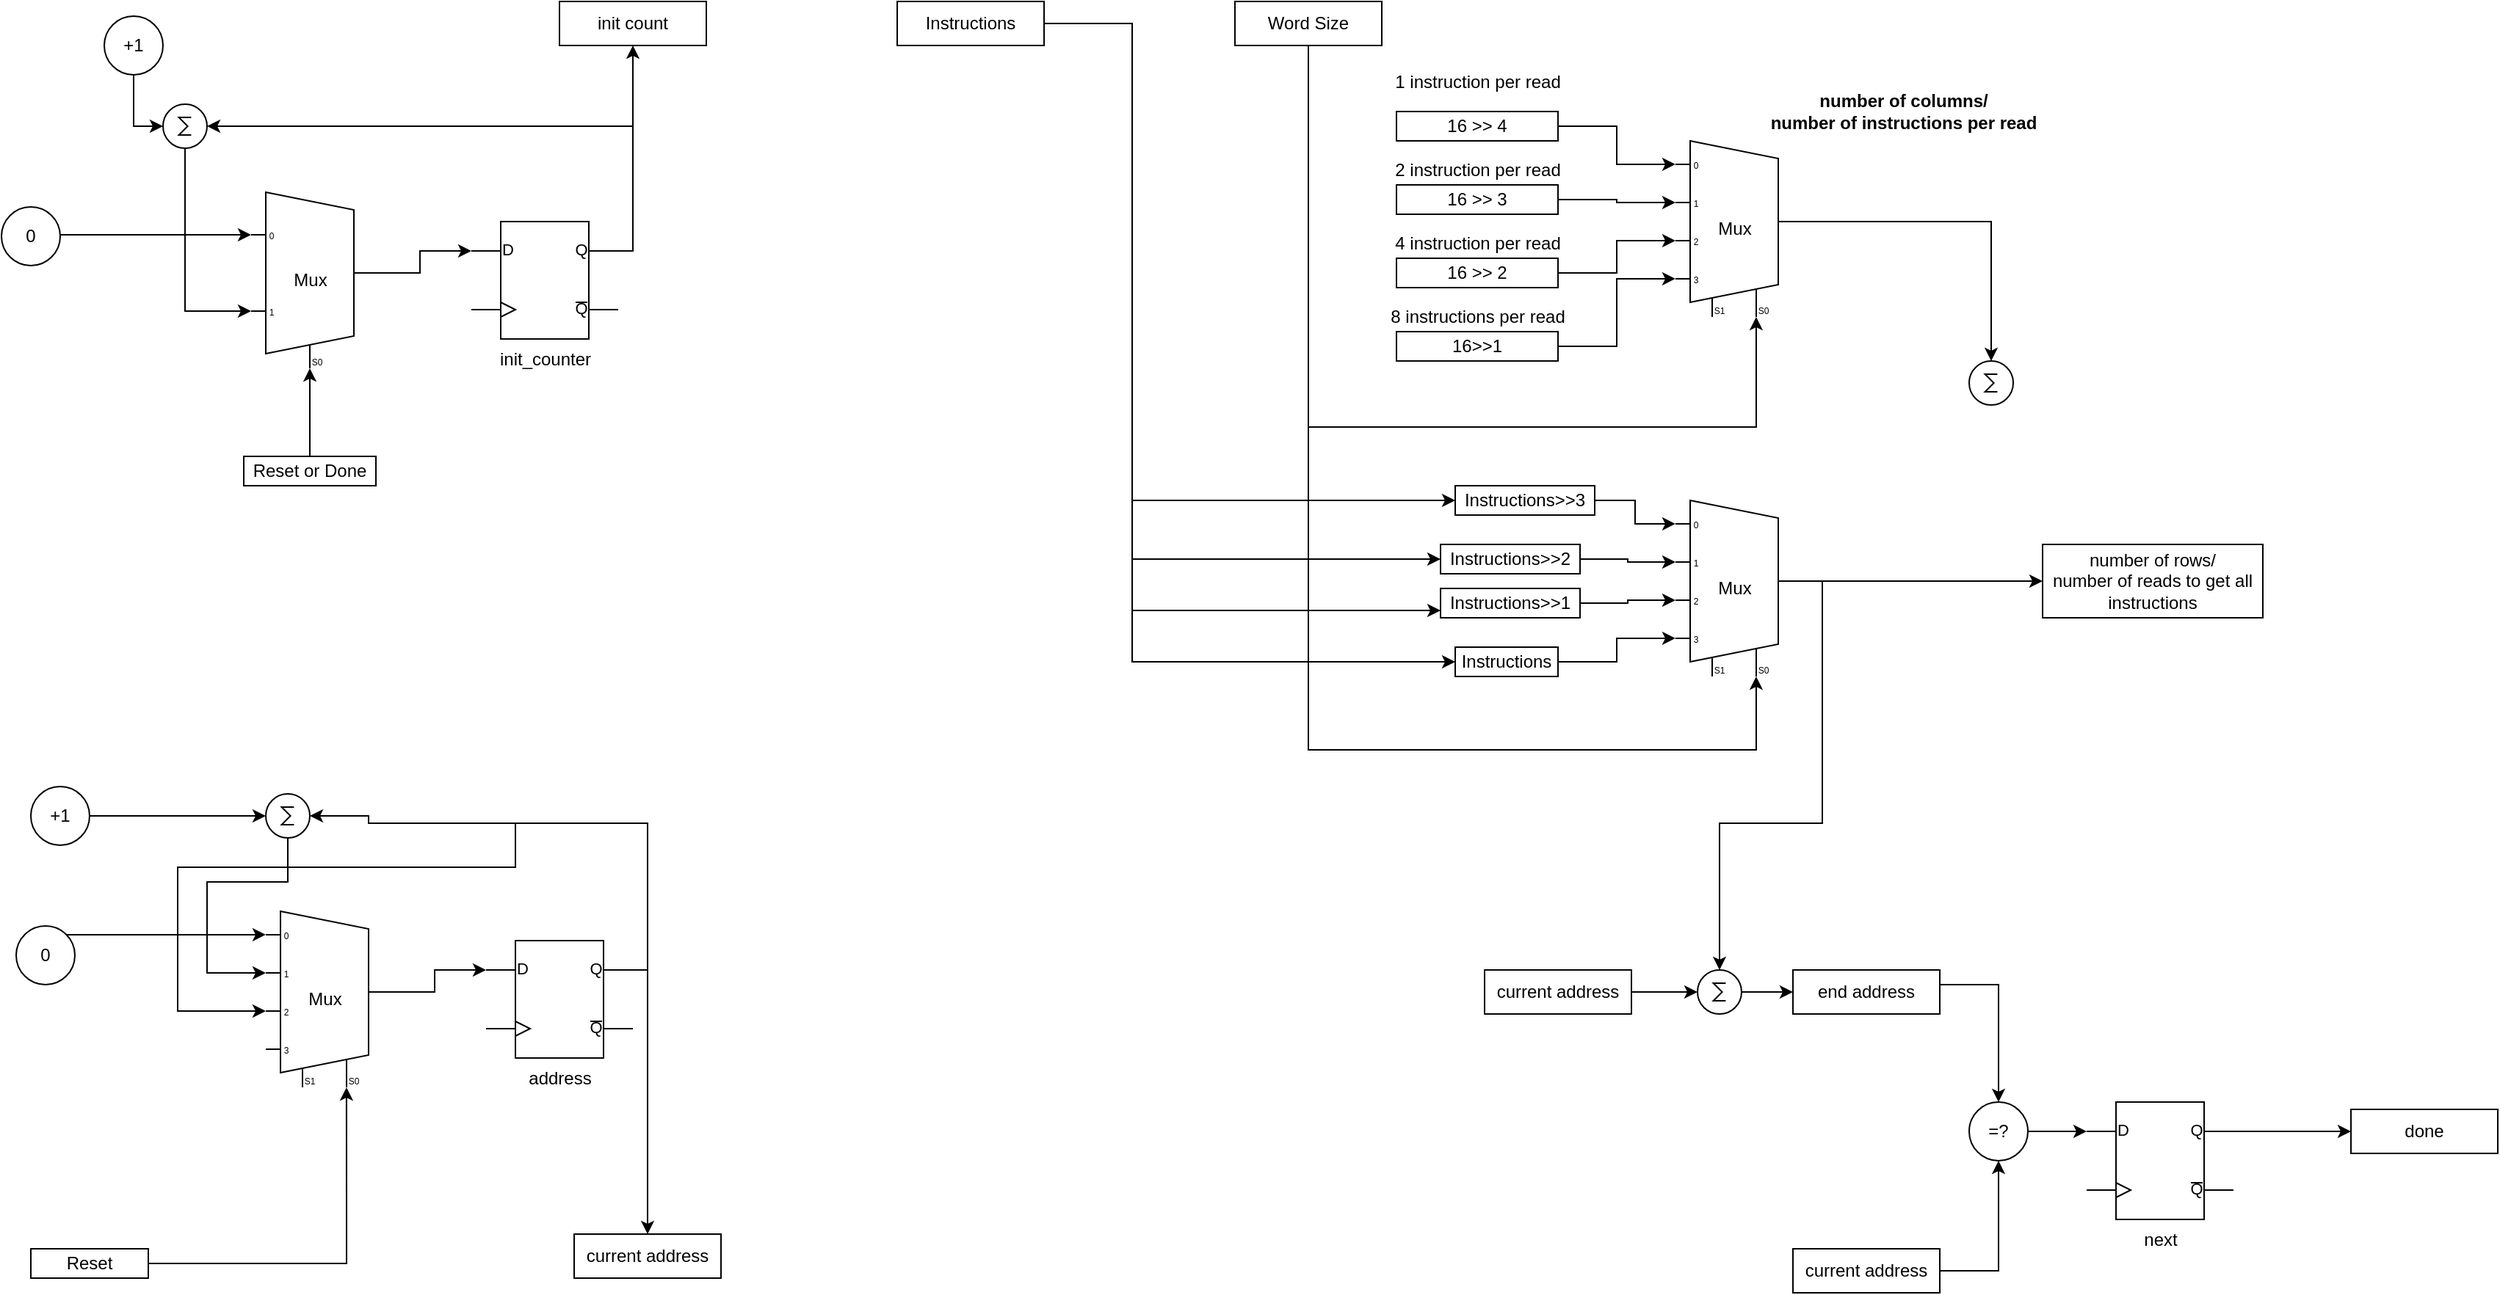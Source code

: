 <mxfile version="12.5.3" type="device" pages="3"><diagram id="D6HIlHNSrrEOVOzgXzv7" name="control-1"><mxGraphModel dx="1813" dy="1482" grid="1" gridSize="10" guides="1" tooltips="1" connect="1" arrows="1" fold="1" page="1" pageScale="1" pageWidth="850" pageHeight="1100" math="0" shadow="0"><root><mxCell id="0"/><mxCell id="1" parent="0"/><mxCell id="mchuTwOT3pg77yo1nJs2-4" style="edgeStyle=orthogonalEdgeStyle;rounded=0;orthogonalLoop=1;jettySize=auto;html=1;exitX=1;exitY=0.25;exitDx=0;exitDy=0;exitPerimeter=0;entryX=1;entryY=0.5;entryDx=0;entryDy=0;entryPerimeter=0;" parent="1" source="mchuTwOT3pg77yo1nJs2-1" target="mchuTwOT3pg77yo1nJs2-3" edge="1"><mxGeometry relative="1" as="geometry"><Array as="points"><mxPoint x="520" y="200"/><mxPoint x="520" y="115"/></Array></mxGeometry></mxCell><mxCell id="mchuTwOT3pg77yo1nJs2-1" value="init_counter" style="verticalLabelPosition=bottom;shadow=0;dashed=0;align=center;html=1;verticalAlign=top;shape=mxgraph.electrical.logic_gates.d_type_flip-flop;" parent="1" vertex="1"><mxGeometry x="410" y="180" width="100" height="80" as="geometry"/></mxCell><mxCell id="mchuTwOT3pg77yo1nJs2-10" style="edgeStyle=orthogonalEdgeStyle;rounded=0;orthogonalLoop=1;jettySize=auto;html=1;exitX=1;exitY=0.5;exitDx=0;exitDy=-5;exitPerimeter=0;entryX=0;entryY=0.25;entryDx=0;entryDy=0;entryPerimeter=0;" parent="1" source="mchuTwOT3pg77yo1nJs2-2" target="mchuTwOT3pg77yo1nJs2-1" edge="1"><mxGeometry relative="1" as="geometry"/></mxCell><mxCell id="mchuTwOT3pg77yo1nJs2-2" value="Mux" style="shadow=0;dashed=0;align=center;html=1;strokeWidth=1;shape=mxgraph.electrical.abstract.mux2;" parent="1" vertex="1"><mxGeometry x="260" y="160" width="80" height="120" as="geometry"/></mxCell><mxCell id="mchuTwOT3pg77yo1nJs2-7" style="edgeStyle=orthogonalEdgeStyle;rounded=0;orthogonalLoop=1;jettySize=auto;html=1;entryX=0;entryY=0.65;entryDx=0;entryDy=3;entryPerimeter=0;" parent="1" source="mchuTwOT3pg77yo1nJs2-3" target="mchuTwOT3pg77yo1nJs2-2" edge="1"><mxGeometry relative="1" as="geometry"><Array as="points"><mxPoint x="215" y="241"/></Array></mxGeometry></mxCell><mxCell id="mchuTwOT3pg77yo1nJs2-3" value="" style="verticalLabelPosition=bottom;shadow=0;dashed=0;align=center;html=1;verticalAlign=top;shape=mxgraph.electrical.abstract.sum;" parent="1" vertex="1"><mxGeometry x="200" y="100" width="30" height="30" as="geometry"/></mxCell><mxCell id="mchuTwOT3pg77yo1nJs2-6" style="edgeStyle=orthogonalEdgeStyle;rounded=0;orthogonalLoop=1;jettySize=auto;html=1;entryX=0;entryY=0.5;entryDx=0;entryDy=0;entryPerimeter=0;" parent="1" source="mchuTwOT3pg77yo1nJs2-5" target="mchuTwOT3pg77yo1nJs2-3" edge="1"><mxGeometry relative="1" as="geometry"/></mxCell><mxCell id="mchuTwOT3pg77yo1nJs2-5" value="+1" style="ellipse;whiteSpace=wrap;html=1;aspect=fixed;" parent="1" vertex="1"><mxGeometry x="160" y="40" width="40" height="40" as="geometry"/></mxCell><mxCell id="mchuTwOT3pg77yo1nJs2-9" value="" style="edgeStyle=orthogonalEdgeStyle;rounded=0;orthogonalLoop=1;jettySize=auto;html=1;entryX=0;entryY=0.217;entryDx=0;entryDy=3;entryPerimeter=0;" parent="1" source="mchuTwOT3pg77yo1nJs2-8" target="mchuTwOT3pg77yo1nJs2-2" edge="1"><mxGeometry relative="1" as="geometry"><Array as="points"><mxPoint x="170" y="189"/><mxPoint x="170" y="189"/></Array></mxGeometry></mxCell><mxCell id="mchuTwOT3pg77yo1nJs2-8" value="0" style="ellipse;whiteSpace=wrap;html=1;aspect=fixed;" parent="1" vertex="1"><mxGeometry x="90" y="170" width="40" height="40" as="geometry"/></mxCell><mxCell id="mchuTwOT3pg77yo1nJs2-12" style="edgeStyle=orthogonalEdgeStyle;rounded=0;orthogonalLoop=1;jettySize=auto;html=1;entryX=0.375;entryY=1;entryDx=10;entryDy=0;entryPerimeter=0;" parent="1" source="mchuTwOT3pg77yo1nJs2-11" target="mchuTwOT3pg77yo1nJs2-2" edge="1"><mxGeometry relative="1" as="geometry"/></mxCell><mxCell id="mchuTwOT3pg77yo1nJs2-11" value="Reset or Done" style="rounded=0;whiteSpace=wrap;html=1;" parent="1" vertex="1"><mxGeometry x="255" y="340" width="90" height="20" as="geometry"/></mxCell><mxCell id="mchuTwOT3pg77yo1nJs2-13" value="init count" style="rounded=0;whiteSpace=wrap;html=1;" parent="1" vertex="1"><mxGeometry x="470" y="30" width="100" height="30" as="geometry"/></mxCell><mxCell id="mchuTwOT3pg77yo1nJs2-14" value="" style="endArrow=classic;html=1;entryX=0.5;entryY=1;entryDx=0;entryDy=0;" parent="1" target="mchuTwOT3pg77yo1nJs2-13" edge="1"><mxGeometry width="50" height="50" relative="1" as="geometry"><mxPoint x="520" y="120" as="sourcePoint"/><mxPoint x="580" y="100" as="targetPoint"/></mxGeometry></mxCell><mxCell id="U2JZajMA4iqcisBI8qq1-40" style="edgeStyle=orthogonalEdgeStyle;rounded=0;orthogonalLoop=1;jettySize=auto;html=1;entryX=0;entryY=0.5;entryDx=0;entryDy=0;" edge="1" parent="1" source="mchuTwOT3pg77yo1nJs2-15" target="U2JZajMA4iqcisBI8qq1-15"><mxGeometry relative="1" as="geometry"><Array as="points"><mxPoint x="860" y="45"/><mxPoint x="860" y="370"/></Array></mxGeometry></mxCell><mxCell id="U2JZajMA4iqcisBI8qq1-41" style="edgeStyle=orthogonalEdgeStyle;rounded=0;orthogonalLoop=1;jettySize=auto;html=1;entryX=0;entryY=0.5;entryDx=0;entryDy=0;" edge="1" parent="1" source="mchuTwOT3pg77yo1nJs2-15" target="U2JZajMA4iqcisBI8qq1-14"><mxGeometry relative="1" as="geometry"><Array as="points"><mxPoint x="860" y="45"/><mxPoint x="860" y="410"/></Array></mxGeometry></mxCell><mxCell id="U2JZajMA4iqcisBI8qq1-42" style="edgeStyle=orthogonalEdgeStyle;rounded=0;orthogonalLoop=1;jettySize=auto;html=1;entryX=0;entryY=0.75;entryDx=0;entryDy=0;" edge="1" parent="1" source="mchuTwOT3pg77yo1nJs2-15" target="U2JZajMA4iqcisBI8qq1-13"><mxGeometry relative="1" as="geometry"><Array as="points"><mxPoint x="860" y="45"/><mxPoint x="860" y="445"/></Array></mxGeometry></mxCell><mxCell id="U2JZajMA4iqcisBI8qq1-43" style="edgeStyle=orthogonalEdgeStyle;rounded=0;orthogonalLoop=1;jettySize=auto;html=1;entryX=0;entryY=0.5;entryDx=0;entryDy=0;" edge="1" parent="1" source="mchuTwOT3pg77yo1nJs2-15" target="U2JZajMA4iqcisBI8qq1-11"><mxGeometry relative="1" as="geometry"><Array as="points"><mxPoint x="860" y="45"/><mxPoint x="860" y="480"/></Array></mxGeometry></mxCell><mxCell id="mchuTwOT3pg77yo1nJs2-15" value="Instructions" style="rounded=0;whiteSpace=wrap;html=1;" parent="1" vertex="1"><mxGeometry x="700" y="30" width="100" height="30" as="geometry"/></mxCell><mxCell id="mchuTwOT3pg77yo1nJs2-28" value="current address" style="rounded=0;whiteSpace=wrap;html=1;" parent="1" vertex="1"><mxGeometry x="480" y="870" width="100" height="30" as="geometry"/></mxCell><mxCell id="U2JZajMA4iqcisBI8qq1-9" style="edgeStyle=orthogonalEdgeStyle;rounded=0;orthogonalLoop=1;jettySize=auto;html=1;entryX=0;entryY=0.542;entryDx=0;entryDy=3;entryPerimeter=0;" edge="1" parent="1" target="mchuTwOT3pg77yo1nJs2-19"><mxGeometry relative="1" as="geometry"><mxPoint x="530" y="650" as="sourcePoint"/><Array as="points"><mxPoint x="530" y="590"/><mxPoint x="440" y="590"/><mxPoint x="440" y="620"/><mxPoint x="210" y="620"/><mxPoint x="210" y="718"/></Array></mxGeometry></mxCell><mxCell id="mchuTwOT3pg77yo1nJs2-17" value="address" style="verticalLabelPosition=bottom;shadow=0;dashed=0;align=center;html=1;verticalAlign=top;shape=mxgraph.electrical.logic_gates.d_type_flip-flop;" parent="1" vertex="1"><mxGeometry x="420" y="670" width="100" height="80" as="geometry"/></mxCell><mxCell id="mchuTwOT3pg77yo1nJs2-18" style="edgeStyle=orthogonalEdgeStyle;rounded=0;orthogonalLoop=1;jettySize=auto;html=1;exitX=1;exitY=0.5;exitDx=0;exitDy=-5;exitPerimeter=0;entryX=0;entryY=0.25;entryDx=0;entryDy=0;entryPerimeter=0;" parent="1" source="mchuTwOT3pg77yo1nJs2-19" target="mchuTwOT3pg77yo1nJs2-17" edge="1"><mxGeometry x="100" y="520" as="geometry"/></mxCell><mxCell id="mchuTwOT3pg77yo1nJs2-19" value="Mux" style="shadow=0;dashed=0;align=center;html=1;strokeWidth=1;shape=mxgraph.electrical.abstract.mux2;selectorPins=2;" parent="1" vertex="1"><mxGeometry x="270" y="650" width="80" height="120" as="geometry"/></mxCell><mxCell id="U2JZajMA4iqcisBI8qq1-8" style="edgeStyle=orthogonalEdgeStyle;rounded=0;orthogonalLoop=1;jettySize=auto;html=1;entryX=0;entryY=0.325;entryDx=0;entryDy=3;entryPerimeter=0;" edge="1" parent="1" source="mchuTwOT3pg77yo1nJs2-21" target="mchuTwOT3pg77yo1nJs2-19"><mxGeometry relative="1" as="geometry"><Array as="points"><mxPoint x="285" y="630"/><mxPoint x="230" y="630"/><mxPoint x="230" y="692"/></Array></mxGeometry></mxCell><mxCell id="mchuTwOT3pg77yo1nJs2-21" value="" style="verticalLabelPosition=bottom;shadow=0;dashed=0;align=center;html=1;verticalAlign=top;shape=mxgraph.electrical.abstract.sum;" parent="1" vertex="1"><mxGeometry x="270" y="570" width="30" height="30" as="geometry"/></mxCell><mxCell id="mchuTwOT3pg77yo1nJs2-16" style="edgeStyle=orthogonalEdgeStyle;rounded=0;orthogonalLoop=1;jettySize=auto;html=1;exitX=1;exitY=0.25;exitDx=0;exitDy=0;exitPerimeter=0;entryX=1;entryY=0.5;entryDx=0;entryDy=0;entryPerimeter=0;" parent="1" source="mchuTwOT3pg77yo1nJs2-17" target="mchuTwOT3pg77yo1nJs2-21" edge="1"><mxGeometry x="100" y="520" as="geometry"><Array as="points"><mxPoint x="530" y="690"/><mxPoint x="530" y="590"/><mxPoint x="340" y="590"/><mxPoint x="340" y="585"/></Array></mxGeometry></mxCell><mxCell id="mchuTwOT3pg77yo1nJs2-22" style="edgeStyle=orthogonalEdgeStyle;rounded=0;orthogonalLoop=1;jettySize=auto;html=1;entryX=0;entryY=0.5;entryDx=0;entryDy=0;entryPerimeter=0;" parent="1" source="mchuTwOT3pg77yo1nJs2-23" target="mchuTwOT3pg77yo1nJs2-21" edge="1"><mxGeometry x="100" y="520" as="geometry"/></mxCell><mxCell id="mchuTwOT3pg77yo1nJs2-23" value="+1" style="ellipse;whiteSpace=wrap;html=1;aspect=fixed;" parent="1" vertex="1"><mxGeometry x="110" y="565" width="40" height="40" as="geometry"/></mxCell><mxCell id="mchuTwOT3pg77yo1nJs2-24" value="" style="edgeStyle=orthogonalEdgeStyle;rounded=0;orthogonalLoop=1;jettySize=auto;html=1;entryX=0;entryY=0.108;entryDx=0;entryDy=3;entryPerimeter=0;" parent="1" source="mchuTwOT3pg77yo1nJs2-25" target="mchuTwOT3pg77yo1nJs2-19" edge="1"><mxGeometry x="100" y="520" as="geometry"><Array as="points"><mxPoint x="210" y="666"/><mxPoint x="210" y="666"/></Array></mxGeometry></mxCell><mxCell id="mchuTwOT3pg77yo1nJs2-25" value="0" style="ellipse;whiteSpace=wrap;html=1;aspect=fixed;" parent="1" vertex="1"><mxGeometry x="100" y="660" width="40" height="40" as="geometry"/></mxCell><mxCell id="mchuTwOT3pg77yo1nJs2-26" style="edgeStyle=orthogonalEdgeStyle;rounded=0;orthogonalLoop=1;jettySize=auto;html=1;entryX=0.562;entryY=1;entryDx=10;entryDy=0;entryPerimeter=0;" parent="1" source="mchuTwOT3pg77yo1nJs2-27" target="mchuTwOT3pg77yo1nJs2-19" edge="1"><mxGeometry x="100" y="520" as="geometry"><Array as="points"><mxPoint x="325" y="860"/><mxPoint x="325" y="860"/></Array></mxGeometry></mxCell><mxCell id="mchuTwOT3pg77yo1nJs2-27" value="Reset" style="rounded=0;whiteSpace=wrap;html=1;" parent="1" vertex="1"><mxGeometry x="110" y="880" width="80" height="20" as="geometry"/></mxCell><mxCell id="mchuTwOT3pg77yo1nJs2-29" value="" style="endArrow=classic;html=1;entryX=0.5;entryY=0;entryDx=0;entryDy=0;" parent="1" target="mchuTwOT3pg77yo1nJs2-28" edge="1"><mxGeometry x="100" y="520" width="50" height="50" as="geometry"><mxPoint x="530" y="690" as="sourcePoint"/><mxPoint x="550" y="860" as="targetPoint"/></mxGeometry></mxCell><mxCell id="mchuTwOT3pg77yo1nJs2-52" value="" style="verticalLabelPosition=bottom;shadow=0;dashed=0;align=center;html=1;verticalAlign=top;shape=mxgraph.electrical.abstract.sum;" parent="1" vertex="1"><mxGeometry x="1430" y="275" width="30" height="30" as="geometry"/></mxCell><mxCell id="mchuTwOT3pg77yo1nJs2-51" style="edgeStyle=orthogonalEdgeStyle;rounded=0;orthogonalLoop=1;jettySize=auto;html=1;exitX=1;exitY=0.5;exitDx=0;exitDy=-5;exitPerimeter=0;entryX=0.5;entryY=0;entryDx=0;entryDy=0;entryPerimeter=0;" parent="1" source="mchuTwOT3pg77yo1nJs2-36" target="mchuTwOT3pg77yo1nJs2-52" edge="1"><mxGeometry relative="1" as="geometry"><mxPoint x="260" y="325" as="targetPoint"/></mxGeometry></mxCell><mxCell id="mchuTwOT3pg77yo1nJs2-68" style="edgeStyle=orthogonalEdgeStyle;rounded=0;orthogonalLoop=1;jettySize=auto;html=1;entryX=0.5;entryY=1;entryDx=0;entryDy=0;exitX=1;exitY=0.5;exitDx=0;exitDy=0;" parent="1" source="U2JZajMA4iqcisBI8qq1-34" target="mchuTwOT3pg77yo1nJs2-66" edge="1"><mxGeometry relative="1" as="geometry"><mxPoint x="1585" y="970" as="sourcePoint"/></mxGeometry></mxCell><mxCell id="mchuTwOT3pg77yo1nJs2-70" value="" style="edgeStyle=orthogonalEdgeStyle;rounded=0;orthogonalLoop=1;jettySize=auto;html=1;entryX=0;entryY=0.25;entryDx=0;entryDy=0;entryPerimeter=0;" parent="1" source="mchuTwOT3pg77yo1nJs2-66" target="mchuTwOT3pg77yo1nJs2-69" edge="1"><mxGeometry relative="1" as="geometry"/></mxCell><mxCell id="mchuTwOT3pg77yo1nJs2-66" value="=?" style="ellipse;whiteSpace=wrap;html=1;aspect=fixed;" parent="1" vertex="1"><mxGeometry x="1430" y="780" width="40" height="40" as="geometry"/></mxCell><mxCell id="mchuTwOT3pg77yo1nJs2-67" style="edgeStyle=orthogonalEdgeStyle;rounded=0;orthogonalLoop=1;jettySize=auto;html=1;entryX=0.5;entryY=0;entryDx=0;entryDy=0;exitX=1;exitY=0.5;exitDx=0;exitDy=0;" parent="1" source="U2JZajMA4iqcisBI8qq1-22" target="mchuTwOT3pg77yo1nJs2-66" edge="1"><mxGeometry relative="1" as="geometry"><Array as="points"><mxPoint x="1445" y="700"/><mxPoint x="1655" y="700"/></Array><mxPoint x="1595" y="720" as="sourcePoint"/></mxGeometry></mxCell><mxCell id="mchuTwOT3pg77yo1nJs2-92" style="edgeStyle=orthogonalEdgeStyle;rounded=0;orthogonalLoop=1;jettySize=auto;html=1;exitX=1;exitY=0.25;exitDx=0;exitDy=0;exitPerimeter=0;entryX=0;entryY=0.5;entryDx=0;entryDy=0;" parent="1" source="mchuTwOT3pg77yo1nJs2-69" target="mchuTwOT3pg77yo1nJs2-91" edge="1"><mxGeometry relative="1" as="geometry"/></mxCell><mxCell id="mchuTwOT3pg77yo1nJs2-69" value="next" style="verticalLabelPosition=bottom;shadow=0;dashed=0;align=center;html=1;verticalAlign=top;shape=mxgraph.electrical.logic_gates.d_type_flip-flop;" parent="1" vertex="1"><mxGeometry x="1510" y="780" width="100" height="80" as="geometry"/></mxCell><mxCell id="mchuTwOT3pg77yo1nJs2-91" value="done" style="rounded=0;whiteSpace=wrap;html=1;" parent="1" vertex="1"><mxGeometry x="1690" y="785.0" width="100" height="30" as="geometry"/></mxCell><mxCell id="U2JZajMA4iqcisBI8qq1-37" style="edgeStyle=orthogonalEdgeStyle;rounded=0;orthogonalLoop=1;jettySize=auto;html=1;exitX=1;exitY=0.5;exitDx=0;exitDy=-5;exitPerimeter=0;entryX=0.5;entryY=0;entryDx=0;entryDy=0;entryPerimeter=0;" edge="1" parent="1" source="U2JZajMA4iqcisBI8qq1-10" target="U2JZajMA4iqcisBI8qq1-28"><mxGeometry relative="1" as="geometry"><Array as="points"><mxPoint x="1330" y="425"/><mxPoint x="1330" y="590"/><mxPoint x="1260" y="590"/></Array></mxGeometry></mxCell><mxCell id="U2JZajMA4iqcisBI8qq1-39" style="edgeStyle=orthogonalEdgeStyle;rounded=0;orthogonalLoop=1;jettySize=auto;html=1;entryX=0;entryY=0.5;entryDx=0;entryDy=0;" edge="1" parent="1" target="U2JZajMA4iqcisBI8qq1-38"><mxGeometry relative="1" as="geometry"><mxPoint x="1330" y="430" as="sourcePoint"/><Array as="points"><mxPoint x="1330" y="430"/><mxPoint x="1330" y="430"/></Array></mxGeometry></mxCell><mxCell id="U2JZajMA4iqcisBI8qq1-10" value="Mux" style="shadow=0;dashed=0;align=center;html=1;strokeWidth=1;shape=mxgraph.electrical.abstract.mux2;selectorPins=2;" vertex="1" parent="1"><mxGeometry x="1230" y="370" width="80" height="120" as="geometry"/></mxCell><mxCell id="U2JZajMA4iqcisBI8qq1-19" style="edgeStyle=orthogonalEdgeStyle;rounded=0;orthogonalLoop=1;jettySize=auto;html=1;entryX=0;entryY=0.758;entryDx=0;entryDy=3;entryPerimeter=0;" edge="1" parent="1" source="U2JZajMA4iqcisBI8qq1-11" target="U2JZajMA4iqcisBI8qq1-10"><mxGeometry relative="1" as="geometry"/></mxCell><mxCell id="U2JZajMA4iqcisBI8qq1-11" value="Instructions" style="rounded=0;whiteSpace=wrap;html=1;" vertex="1" parent="1"><mxGeometry x="1080" y="470" width="70" height="20" as="geometry"/></mxCell><mxCell id="U2JZajMA4iqcisBI8qq1-18" style="edgeStyle=orthogonalEdgeStyle;rounded=0;orthogonalLoop=1;jettySize=auto;html=1;entryX=0;entryY=0.542;entryDx=0;entryDy=3;entryPerimeter=0;" edge="1" parent="1" source="U2JZajMA4iqcisBI8qq1-13" target="U2JZajMA4iqcisBI8qq1-10"><mxGeometry relative="1" as="geometry"/></mxCell><mxCell id="U2JZajMA4iqcisBI8qq1-13" value="Instructions&amp;gt;&amp;gt;1" style="rounded=0;whiteSpace=wrap;html=1;" vertex="1" parent="1"><mxGeometry x="1070" y="430" width="95" height="20" as="geometry"/></mxCell><mxCell id="U2JZajMA4iqcisBI8qq1-17" value="" style="edgeStyle=orthogonalEdgeStyle;rounded=0;orthogonalLoop=1;jettySize=auto;html=1;entryX=0;entryY=0.325;entryDx=0;entryDy=3;entryPerimeter=0;" edge="1" parent="1" source="U2JZajMA4iqcisBI8qq1-14" target="U2JZajMA4iqcisBI8qq1-10"><mxGeometry relative="1" as="geometry"/></mxCell><mxCell id="U2JZajMA4iqcisBI8qq1-14" value="Instructions&amp;gt;&amp;gt;2" style="rounded=0;whiteSpace=wrap;html=1;" vertex="1" parent="1"><mxGeometry x="1070" y="400" width="95" height="20" as="geometry"/></mxCell><mxCell id="U2JZajMA4iqcisBI8qq1-16" style="edgeStyle=orthogonalEdgeStyle;rounded=0;orthogonalLoop=1;jettySize=auto;html=1;entryX=0;entryY=0.108;entryDx=0;entryDy=3;entryPerimeter=0;" edge="1" parent="1" source="U2JZajMA4iqcisBI8qq1-15" target="U2JZajMA4iqcisBI8qq1-10"><mxGeometry relative="1" as="geometry"/></mxCell><mxCell id="U2JZajMA4iqcisBI8qq1-15" value="Instructions&amp;gt;&amp;gt;3" style="rounded=0;whiteSpace=wrap;html=1;" vertex="1" parent="1"><mxGeometry x="1080" y="360" width="95" height="20" as="geometry"/></mxCell><mxCell id="U2JZajMA4iqcisBI8qq1-20" style="edgeStyle=orthogonalEdgeStyle;rounded=0;orthogonalLoop=1;jettySize=auto;html=1;entryX=0.562;entryY=1;entryDx=10;entryDy=0;entryPerimeter=0;exitX=0.5;exitY=1;exitDx=0;exitDy=0;" edge="1" parent="1" source="mchuTwOT3pg77yo1nJs2-35" target="U2JZajMA4iqcisBI8qq1-10"><mxGeometry relative="1" as="geometry"><Array as="points"><mxPoint x="980" y="540"/><mxPoint x="1285" y="540"/></Array></mxGeometry></mxCell><mxCell id="U2JZajMA4iqcisBI8qq1-22" value="end address" style="rounded=0;whiteSpace=wrap;html=1;" vertex="1" parent="1"><mxGeometry x="1310" y="690" width="100" height="30" as="geometry"/></mxCell><mxCell id="U2JZajMA4iqcisBI8qq1-31" style="edgeStyle=orthogonalEdgeStyle;rounded=0;orthogonalLoop=1;jettySize=auto;html=1;entryX=0;entryY=0.5;entryDx=0;entryDy=0;entryPerimeter=0;" edge="1" parent="1" source="U2JZajMA4iqcisBI8qq1-27" target="U2JZajMA4iqcisBI8qq1-28"><mxGeometry relative="1" as="geometry"/></mxCell><mxCell id="U2JZajMA4iqcisBI8qq1-27" value="current address" style="rounded=0;whiteSpace=wrap;html=1;" vertex="1" parent="1"><mxGeometry x="1100" y="690" width="100" height="30" as="geometry"/></mxCell><mxCell id="U2JZajMA4iqcisBI8qq1-33" style="edgeStyle=orthogonalEdgeStyle;rounded=0;orthogonalLoop=1;jettySize=auto;html=1;entryX=0;entryY=0.5;entryDx=0;entryDy=0;" edge="1" parent="1" source="U2JZajMA4iqcisBI8qq1-28" target="U2JZajMA4iqcisBI8qq1-22"><mxGeometry relative="1" as="geometry"/></mxCell><mxCell id="U2JZajMA4iqcisBI8qq1-28" value="" style="verticalLabelPosition=bottom;shadow=0;dashed=0;align=center;html=1;verticalAlign=top;shape=mxgraph.electrical.abstract.sum;" vertex="1" parent="1"><mxGeometry x="1245" y="690" width="30" height="30" as="geometry"/></mxCell><mxCell id="mchuTwOT3pg77yo1nJs2-35" value="Word Size" style="rounded=0;whiteSpace=wrap;html=1;" parent="1" vertex="1"><mxGeometry x="930" y="30" width="100" height="30" as="geometry"/></mxCell><mxCell id="mchuTwOT3pg77yo1nJs2-36" value="Mux" style="shadow=0;dashed=0;align=center;html=1;strokeWidth=1;shape=mxgraph.electrical.abstract.mux2;selectorPins=2;" parent="1" vertex="1"><mxGeometry x="1230" y="125" width="80" height="120" as="geometry"/></mxCell><mxCell id="mchuTwOT3pg77yo1nJs2-38" style="edgeStyle=orthogonalEdgeStyle;rounded=0;orthogonalLoop=1;jettySize=auto;html=1;entryX=0.562;entryY=1;entryDx=10;entryDy=0;entryPerimeter=0;exitX=0.5;exitY=1;exitDx=0;exitDy=0;" parent="1" source="mchuTwOT3pg77yo1nJs2-35" target="mchuTwOT3pg77yo1nJs2-36" edge="1"><mxGeometry relative="1" as="geometry"><Array as="points"><mxPoint x="980" y="320"/><mxPoint x="1285" y="320"/></Array></mxGeometry></mxCell><mxCell id="mchuTwOT3pg77yo1nJs2-46" style="edgeStyle=orthogonalEdgeStyle;rounded=0;orthogonalLoop=1;jettySize=auto;html=1;entryX=0;entryY=0.108;entryDx=0;entryDy=3;entryPerimeter=0;" parent="1" source="mchuTwOT3pg77yo1nJs2-39" target="mchuTwOT3pg77yo1nJs2-36" edge="1"><mxGeometry relative="1" as="geometry"/></mxCell><mxCell id="mchuTwOT3pg77yo1nJs2-39" value="16 &amp;gt;&amp;gt; 4" style="whiteSpace=wrap;html=1;" parent="1" vertex="1"><mxGeometry x="1040" y="105" width="110" height="20" as="geometry"/></mxCell><mxCell id="mchuTwOT3pg77yo1nJs2-47" value="" style="edgeStyle=orthogonalEdgeStyle;rounded=0;orthogonalLoop=1;jettySize=auto;html=1;entryX=0;entryY=0.325;entryDx=0;entryDy=3;entryPerimeter=0;" parent="1" source="mchuTwOT3pg77yo1nJs2-40" target="mchuTwOT3pg77yo1nJs2-36" edge="1"><mxGeometry relative="1" as="geometry"/></mxCell><mxCell id="mchuTwOT3pg77yo1nJs2-40" value="16 &amp;gt;&amp;gt; 3" style="whiteSpace=wrap;html=1;" parent="1" vertex="1"><mxGeometry x="1040" y="155" width="110" height="20" as="geometry"/></mxCell><mxCell id="mchuTwOT3pg77yo1nJs2-48" style="edgeStyle=orthogonalEdgeStyle;rounded=0;orthogonalLoop=1;jettySize=auto;html=1;entryX=0;entryY=0.542;entryDx=0;entryDy=3;entryPerimeter=0;" parent="1" source="mchuTwOT3pg77yo1nJs2-41" target="mchuTwOT3pg77yo1nJs2-36" edge="1"><mxGeometry relative="1" as="geometry"/></mxCell><mxCell id="mchuTwOT3pg77yo1nJs2-41" value="16 &amp;gt;&amp;gt; 2" style="whiteSpace=wrap;html=1;" parent="1" vertex="1"><mxGeometry x="1040" y="205" width="110" height="20" as="geometry"/></mxCell><mxCell id="mchuTwOT3pg77yo1nJs2-49" style="edgeStyle=orthogonalEdgeStyle;rounded=0;orthogonalLoop=1;jettySize=auto;html=1;entryX=0;entryY=0.758;entryDx=0;entryDy=3;entryPerimeter=0;" parent="1" source="mchuTwOT3pg77yo1nJs2-44" target="mchuTwOT3pg77yo1nJs2-36" edge="1"><mxGeometry relative="1" as="geometry"/></mxCell><mxCell id="mchuTwOT3pg77yo1nJs2-44" value="16&amp;gt;&amp;gt;1" style="whiteSpace=wrap;html=1;" parent="1" vertex="1"><mxGeometry x="1040" y="255" width="110" height="20" as="geometry"/></mxCell><mxCell id="U2JZajMA4iqcisBI8qq1-1" value="1 instruction per read" style="text;html=1;align=center;verticalAlign=middle;resizable=0;points=[];autosize=1;" vertex="1" parent="1"><mxGeometry x="1030" y="75" width="130" height="20" as="geometry"/></mxCell><mxCell id="U2JZajMA4iqcisBI8qq1-2" value="2 instruction per read" style="text;html=1;align=center;verticalAlign=middle;resizable=0;points=[];autosize=1;" vertex="1" parent="1"><mxGeometry x="1030" y="135" width="130" height="20" as="geometry"/></mxCell><mxCell id="U2JZajMA4iqcisBI8qq1-3" value="4 instruction per read" style="text;html=1;align=center;verticalAlign=middle;resizable=0;points=[];autosize=1;" vertex="1" parent="1"><mxGeometry x="1030" y="185" width="130" height="20" as="geometry"/></mxCell><mxCell id="U2JZajMA4iqcisBI8qq1-4" value="8 instructions per read" style="text;html=1;align=center;verticalAlign=middle;resizable=0;points=[];autosize=1;" vertex="1" parent="1"><mxGeometry x="1030" y="235" width="130" height="20" as="geometry"/></mxCell><mxCell id="U2JZajMA4iqcisBI8qq1-7" value="&lt;b&gt;number of columns/&lt;br&gt;number of instructions per read&lt;/b&gt;" style="text;html=1;align=center;verticalAlign=middle;resizable=0;points=[];autosize=1;" vertex="1" parent="1"><mxGeometry x="1285" y="90" width="200" height="30" as="geometry"/></mxCell><mxCell id="U2JZajMA4iqcisBI8qq1-34" value="current address" style="rounded=0;whiteSpace=wrap;html=1;" vertex="1" parent="1"><mxGeometry x="1310" y="880" width="100" height="30" as="geometry"/></mxCell><mxCell id="U2JZajMA4iqcisBI8qq1-36" style="edgeStyle=orthogonalEdgeStyle;rounded=0;orthogonalLoop=1;jettySize=auto;html=1;exitX=0.5;exitY=1;exitDx=0;exitDy=0;" edge="1" parent="1" source="mchuTwOT3pg77yo1nJs2-11" target="mchuTwOT3pg77yo1nJs2-11"><mxGeometry relative="1" as="geometry"/></mxCell><mxCell id="U2JZajMA4iqcisBI8qq1-38" value="number of rows/&lt;br&gt;number of reads to get all instructions" style="rounded=0;whiteSpace=wrap;html=1;" vertex="1" parent="1"><mxGeometry x="1480" y="400" width="150" height="50" as="geometry"/></mxCell></root></mxGraphModel></diagram><diagram id="l-it9moHBkT7N0ONtwJK" name="data-1"><mxGraphModel dx="1088" dy="889" grid="1" gridSize="10" guides="1" tooltips="1" connect="1" arrows="1" fold="1" page="1" pageScale="1" pageWidth="850" pageHeight="1100" math="0" shadow="0"><root><mxCell id="ELs5TICzlNA7ficFb3Wn-0"/><mxCell id="ELs5TICzlNA7ficFb3Wn-1" parent="ELs5TICzlNA7ficFb3Wn-0"/><mxCell id="ELs5TICzlNA7ficFb3Wn-2" value="word size" style="rounded=0;whiteSpace=wrap;html=1;" parent="ELs5TICzlNA7ficFb3Wn-1" vertex="1"><mxGeometry x="360" y="480" width="120" height="30" as="geometry"/></mxCell><mxCell id="ELs5TICzlNA7ficFb3Wn-12" style="edgeStyle=orthogonalEdgeStyle;rounded=0;orthogonalLoop=1;jettySize=auto;html=1;exitX=0;exitY=0.758;exitDx=0;exitDy=3;exitPerimeter=0;" parent="ELs5TICzlNA7ficFb3Wn-1" source="ELs5TICzlNA7ficFb3Wn-4" target="ELs5TICzlNA7ficFb3Wn-11" edge="1"><mxGeometry relative="1" as="geometry"/></mxCell><mxCell id="ELs5TICzlNA7ficFb3Wn-13" style="edgeStyle=orthogonalEdgeStyle;rounded=0;orthogonalLoop=1;jettySize=auto;html=1;exitX=0;exitY=0.542;exitDx=0;exitDy=3;exitPerimeter=0;entryX=0.5;entryY=0;entryDx=0;entryDy=0;" parent="ELs5TICzlNA7ficFb3Wn-1" source="ELs5TICzlNA7ficFb3Wn-4" target="ELs5TICzlNA7ficFb3Wn-2" edge="1"><mxGeometry relative="1" as="geometry"/></mxCell><mxCell id="ELs5TICzlNA7ficFb3Wn-14" style="edgeStyle=orthogonalEdgeStyle;rounded=0;orthogonalLoop=1;jettySize=auto;html=1;exitX=0;exitY=0.325;exitDx=0;exitDy=3;exitPerimeter=0;entryX=0;entryY=0.5;entryDx=0;entryDy=0;" parent="ELs5TICzlNA7ficFb3Wn-1" source="ELs5TICzlNA7ficFb3Wn-4" target="ELs5TICzlNA7ficFb3Wn-16" edge="1"><mxGeometry relative="1" as="geometry"><mxPoint x="470" y="140" as="targetPoint"/><mxPoint x="310" y="228" as="sourcePoint"/><Array as="points"><mxPoint x="430" y="318"/><mxPoint x="430" y="150"/></Array></mxGeometry></mxCell><mxCell id="ELs5TICzlNA7ficFb3Wn-4" value="Mux" style="shadow=0;dashed=0;align=center;html=1;strokeWidth=1;shape=mxgraph.electrical.abstract.mux2;direction=west;selectorPins=2;" parent="ELs5TICzlNA7ficFb3Wn-1" vertex="1"><mxGeometry x="220" y="240" width="80" height="120" as="geometry"/></mxCell><mxCell id="ELs5TICzlNA7ficFb3Wn-7" style="edgeStyle=orthogonalEdgeStyle;rounded=0;orthogonalLoop=1;jettySize=auto;html=1;entryX=1;entryY=0.5;entryDx=0;entryDy=-5;entryPerimeter=0;" parent="ELs5TICzlNA7ficFb3Wn-1" source="ELs5TICzlNA7ficFb3Wn-5" target="ELs5TICzlNA7ficFb3Wn-4" edge="1"><mxGeometry relative="1" as="geometry"/></mxCell><mxCell id="ELs5TICzlNA7ficFb3Wn-5" value="data" style="rounded=0;whiteSpace=wrap;html=1;" parent="ELs5TICzlNA7ficFb3Wn-1" vertex="1"><mxGeometry x="30" y="280" width="120" height="60" as="geometry"/></mxCell><mxCell id="ELs5TICzlNA7ficFb3Wn-9" style="edgeStyle=orthogonalEdgeStyle;rounded=0;orthogonalLoop=1;jettySize=auto;html=1;entryX=0.188;entryY=1;entryDx=10;entryDy=0;entryPerimeter=0;" parent="ELs5TICzlNA7ficFb3Wn-1" source="ELs5TICzlNA7ficFb3Wn-8" target="ELs5TICzlNA7ficFb3Wn-4" edge="1"><mxGeometry relative="1" as="geometry"/></mxCell><mxCell id="ELs5TICzlNA7ficFb3Wn-8" value="init counter" style="rounded=0;whiteSpace=wrap;html=1;" parent="ELs5TICzlNA7ficFb3Wn-1" vertex="1"><mxGeometry x="110" y="480" width="110" height="30" as="geometry"/></mxCell><mxCell id="ELs5TICzlNA7ficFb3Wn-27" style="edgeStyle=orthogonalEdgeStyle;rounded=0;orthogonalLoop=1;jettySize=auto;html=1;entryX=0.375;entryY=1;entryDx=10;entryDy=0;entryPerimeter=0;" parent="ELs5TICzlNA7ficFb3Wn-1" source="ELs5TICzlNA7ficFb3Wn-10" target="ELs5TICzlNA7ficFb3Wn-22" edge="1"><mxGeometry relative="1" as="geometry"/></mxCell><mxCell id="ELs5TICzlNA7ficFb3Wn-10" value="Reset" style="rounded=0;whiteSpace=wrap;html=1;" parent="ELs5TICzlNA7ficFb3Wn-1" vertex="1"><mxGeometry x="520" y="480" width="120" height="30" as="geometry"/></mxCell><mxCell id="ELs5TICzlNA7ficFb3Wn-11" value="instructions" style="rounded=0;whiteSpace=wrap;html=1;" parent="ELs5TICzlNA7ficFb3Wn-1" vertex="1"><mxGeometry x="230" y="480" width="120" height="30" as="geometry"/></mxCell><mxCell id="ELs5TICzlNA7ficFb3Wn-17" style="edgeStyle=orthogonalEdgeStyle;rounded=0;orthogonalLoop=1;jettySize=auto;html=1;exitX=1;exitY=0.25;exitDx=0;exitDy=0;exitPerimeter=0;entryX=1;entryY=0.5;entryDx=0;entryDy=0;" parent="ELs5TICzlNA7ficFb3Wn-1" source="ELs5TICzlNA7ficFb3Wn-15" target="ELs5TICzlNA7ficFb3Wn-16" edge="1"><mxGeometry relative="1" as="geometry"/></mxCell><mxCell id="ELs5TICzlNA7ficFb3Wn-15" value="data_reg" style="verticalLabelPosition=bottom;shadow=0;dashed=0;align=center;html=1;verticalAlign=top;shape=mxgraph.electrical.logic_gates.d_type_flip-flop;" parent="ELs5TICzlNA7ficFb3Wn-1" vertex="1"><mxGeometry x="660" y="310" width="100" height="80" as="geometry"/></mxCell><mxCell id="ELs5TICzlNA7ficFb3Wn-23" style="edgeStyle=orthogonalEdgeStyle;rounded=0;orthogonalLoop=1;jettySize=auto;html=1;entryX=0;entryY=0.217;entryDx=0;entryDy=3;entryPerimeter=0;" parent="ELs5TICzlNA7ficFb3Wn-1" source="ELs5TICzlNA7ficFb3Wn-16" target="ELs5TICzlNA7ficFb3Wn-22" edge="1"><mxGeometry relative="1" as="geometry"/></mxCell><mxCell id="ELs5TICzlNA7ficFb3Wn-16" value="{ data ,&amp;nbsp; data_reg}" style="ellipse;whiteSpace=wrap;html=1;aspect=fixed;" parent="ELs5TICzlNA7ficFb3Wn-1" vertex="1"><mxGeometry x="510" y="110" width="80" height="80" as="geometry"/></mxCell><mxCell id="ELs5TICzlNA7ficFb3Wn-20" value="data_reg" style="rounded=0;whiteSpace=wrap;html=1;" parent="ELs5TICzlNA7ficFb3Wn-1" vertex="1"><mxGeometry x="680" y="480" width="120" height="30" as="geometry"/></mxCell><mxCell id="ELs5TICzlNA7ficFb3Wn-24" style="edgeStyle=orthogonalEdgeStyle;rounded=0;orthogonalLoop=1;jettySize=auto;html=1;entryX=0;entryY=0.25;entryDx=0;entryDy=0;entryPerimeter=0;exitX=1;exitY=0.5;exitDx=0;exitDy=-5;exitPerimeter=0;" parent="ELs5TICzlNA7ficFb3Wn-1" source="ELs5TICzlNA7ficFb3Wn-22" target="ELs5TICzlNA7ficFb3Wn-15" edge="1"><mxGeometry relative="1" as="geometry"/></mxCell><mxCell id="ELs5TICzlNA7ficFb3Wn-22" value="Mux" style="shadow=0;dashed=0;align=center;html=1;strokeWidth=1;shape=mxgraph.electrical.abstract.mux2;direction=east;selectorPins=1;" parent="ELs5TICzlNA7ficFb3Wn-1" vertex="1"><mxGeometry x="540" y="280" width="80" height="120" as="geometry"/></mxCell><mxCell id="ELs5TICzlNA7ficFb3Wn-26" style="edgeStyle=orthogonalEdgeStyle;rounded=0;orthogonalLoop=1;jettySize=auto;html=1;entryX=0;entryY=0.65;entryDx=0;entryDy=3;entryPerimeter=0;" parent="ELs5TICzlNA7ficFb3Wn-1" source="ELs5TICzlNA7ficFb3Wn-25" target="ELs5TICzlNA7ficFb3Wn-22" edge="1"><mxGeometry relative="1" as="geometry"/></mxCell><mxCell id="ELs5TICzlNA7ficFb3Wn-25" value="0" style="ellipse;whiteSpace=wrap;html=1;aspect=fixed;" parent="ELs5TICzlNA7ficFb3Wn-1" vertex="1"><mxGeometry x="490" y="410" width="50" height="50" as="geometry"/></mxCell></root></mxGraphModel></diagram><diagram id="ir4T5Ggw6Q8prrxFsvO9" name="execution"><mxGraphModel dx="1088" dy="889" grid="1" gridSize="10" guides="1" tooltips="1" connect="1" arrows="1" fold="1" page="1" pageScale="1" pageWidth="850" pageHeight="1100" math="0" shadow="0"><root><mxCell id="NmweCMTRuk75EsjWZzgX-0"/><mxCell id="NmweCMTRuk75EsjWZzgX-1" parent="NmweCMTRuk75EsjWZzgX-0"/><mxCell id="NmweCMTRuk75EsjWZzgX-9" value="" style="edgeStyle=orthogonalEdgeStyle;rounded=0;orthogonalLoop=1;jettySize=auto;html=1;entryX=0;entryY=0.25;entryDx=0;entryDy=0;entryPerimeter=0;" parent="NmweCMTRuk75EsjWZzgX-1" source="NmweCMTRuk75EsjWZzgX-2" edge="1"><mxGeometry relative="1" as="geometry"><mxPoint x="300" y="415" as="targetPoint"/></mxGeometry></mxCell><mxCell id="NmweCMTRuk75EsjWZzgX-2" value="done_2" style="rounded=0;whiteSpace=wrap;html=1;" parent="NmweCMTRuk75EsjWZzgX-1" vertex="1"><mxGeometry x="80" y="400" width="120" height="30" as="geometry"/></mxCell><mxCell id="NmweCMTRuk75EsjWZzgX-10" style="edgeStyle=orthogonalEdgeStyle;rounded=0;orthogonalLoop=1;jettySize=auto;html=1;entryX=0;entryY=0.75;entryDx=0;entryDy=0;entryPerimeter=0;" parent="NmweCMTRuk75EsjWZzgX-1" source="NmweCMTRuk75EsjWZzgX-4" edge="1"><mxGeometry relative="1" as="geometry"><mxPoint x="300" y="445" as="targetPoint"/><Array as="points"><mxPoint x="250" y="475"/><mxPoint x="250" y="445"/></Array></mxGeometry></mxCell><mxCell id="NmweCMTRuk75EsjWZzgX-4" value="done_1" style="rounded=0;whiteSpace=wrap;html=1;" parent="NmweCMTRuk75EsjWZzgX-1" vertex="1"><mxGeometry x="80" y="460" width="120" height="30" as="geometry"/></mxCell><mxCell id="NmweCMTRuk75EsjWZzgX-14" style="edgeStyle=orthogonalEdgeStyle;rounded=0;orthogonalLoop=1;jettySize=auto;html=1;entryX=0.021;entryY=0.371;entryDx=0;entryDy=0;entryPerimeter=0;" parent="NmweCMTRuk75EsjWZzgX-1" source="NmweCMTRuk75EsjWZzgX-6" target="NmweCMTRuk75EsjWZzgX-13" edge="1"><mxGeometry relative="1" as="geometry"/></mxCell><mxCell id="NmweCMTRuk75EsjWZzgX-6" value="data_1" style="rounded=0;whiteSpace=wrap;html=1;" parent="NmweCMTRuk75EsjWZzgX-1" vertex="1"><mxGeometry x="50" y="190" width="120" height="30" as="geometry"/></mxCell><mxCell id="NmweCMTRuk75EsjWZzgX-15" style="edgeStyle=orthogonalEdgeStyle;rounded=0;orthogonalLoop=1;jettySize=auto;html=1;entryX=0.007;entryY=0.664;entryDx=0;entryDy=0;entryPerimeter=0;" parent="NmweCMTRuk75EsjWZzgX-1" source="NmweCMTRuk75EsjWZzgX-7" target="NmweCMTRuk75EsjWZzgX-13" edge="1"><mxGeometry relative="1" as="geometry"/></mxCell><mxCell id="NmweCMTRuk75EsjWZzgX-7" value="data_2" style="rounded=0;whiteSpace=wrap;html=1;" parent="NmweCMTRuk75EsjWZzgX-1" vertex="1"><mxGeometry x="50" y="240" width="120" height="30" as="geometry"/></mxCell><mxCell id="pwZW9p9TMm6le-lggyFu-1" style="edgeStyle=orthogonalEdgeStyle;rounded=0;orthogonalLoop=1;jettySize=auto;html=1;entryX=0.375;entryY=1;entryDx=10;entryDy=0;entryPerimeter=0;" parent="NmweCMTRuk75EsjWZzgX-1" source="NmweCMTRuk75EsjWZzgX-11" target="pwZW9p9TMm6le-lggyFu-0" edge="1"><mxGeometry relative="1" as="geometry"/></mxCell><mxCell id="NmweCMTRuk75EsjWZzgX-11" value="" style="verticalLabelPosition=bottom;shadow=0;dashed=0;align=center;html=1;verticalAlign=top;shape=mxgraph.electrical.logic_gates.logic_gate;operation=and;" parent="NmweCMTRuk75EsjWZzgX-1" vertex="1"><mxGeometry x="300" y="400" width="100" height="60" as="geometry"/></mxCell><mxCell id="pwZW9p9TMm6le-lggyFu-2" style="edgeStyle=orthogonalEdgeStyle;rounded=0;orthogonalLoop=1;jettySize=auto;html=1;entryX=0;entryY=0.217;entryDx=0;entryDy=3;entryPerimeter=0;" parent="NmweCMTRuk75EsjWZzgX-1" source="NmweCMTRuk75EsjWZzgX-13" target="pwZW9p9TMm6le-lggyFu-0" edge="1"><mxGeometry relative="1" as="geometry"/></mxCell><mxCell id="NmweCMTRuk75EsjWZzgX-13" value="multiply" style="whiteSpace=wrap;html=1;aspect=fixed;" parent="NmweCMTRuk75EsjWZzgX-1" vertex="1"><mxGeometry x="320" y="190" width="80" height="80" as="geometry"/></mxCell><mxCell id="pwZW9p9TMm6le-lggyFu-6" style="edgeStyle=orthogonalEdgeStyle;rounded=0;orthogonalLoop=1;jettySize=auto;html=1;entryX=0;entryY=0.25;entryDx=0;entryDy=0;entryPerimeter=0;exitX=1;exitY=0.5;exitDx=0;exitDy=-5;exitPerimeter=0;" parent="NmweCMTRuk75EsjWZzgX-1" source="pwZW9p9TMm6le-lggyFu-0" target="pwZW9p9TMm6le-lggyFu-5" edge="1"><mxGeometry relative="1" as="geometry"><Array as="points"><mxPoint x="530" y="310"/><mxPoint x="550" y="310"/><mxPoint x="550" y="300"/><mxPoint x="610" y="300"/></Array></mxGeometry></mxCell><mxCell id="pwZW9p9TMm6le-lggyFu-0" value="Mux" style="shadow=0;dashed=0;align=center;html=1;strokeWidth=1;shape=mxgraph.electrical.abstract.mux2;direction=east;selectorPins=1;" parent="NmweCMTRuk75EsjWZzgX-1" vertex="1"><mxGeometry x="450" y="260" width="80" height="120" as="geometry"/></mxCell><mxCell id="pwZW9p9TMm6le-lggyFu-4" value="" style="edgeStyle=orthogonalEdgeStyle;rounded=0;orthogonalLoop=1;jettySize=auto;html=1;entryX=0;entryY=0.65;entryDx=0;entryDy=3;entryPerimeter=0;" parent="NmweCMTRuk75EsjWZzgX-1" source="pwZW9p9TMm6le-lggyFu-3" target="pwZW9p9TMm6le-lggyFu-0" edge="1"><mxGeometry relative="1" as="geometry"/></mxCell><mxCell id="pwZW9p9TMm6le-lggyFu-3" value="0" style="ellipse;whiteSpace=wrap;html=1;aspect=fixed;" parent="NmweCMTRuk75EsjWZzgX-1" vertex="1"><mxGeometry x="360" y="320" width="50" height="50" as="geometry"/></mxCell><mxCell id="pwZW9p9TMm6le-lggyFu-5" value="write_data" style="verticalLabelPosition=bottom;shadow=0;dashed=0;align=center;html=1;verticalAlign=top;shape=mxgraph.electrical.logic_gates.d_type_flip-flop;" parent="NmweCMTRuk75EsjWZzgX-1" vertex="1"><mxGeometry x="610" y="290" width="100" height="80" as="geometry"/></mxCell><mxCell id="pwZW9p9TMm6le-lggyFu-9" value="ready_to_write" style="rounded=0;whiteSpace=wrap;html=1;" parent="NmweCMTRuk75EsjWZzgX-1" vertex="1"><mxGeometry x="600" y="470" width="120" height="60" as="geometry"/></mxCell><mxCell id="04vEPknVvSeQW6VnVtcA-5" value="" style="edgeStyle=orthogonalEdgeStyle;rounded=0;orthogonalLoop=1;jettySize=auto;html=1;exitX=1;exitY=0.5;exitDx=0;exitDy=-5;exitPerimeter=0;entryX=0;entryY=0.25;entryDx=0;entryDy=0;entryPerimeter=0;" edge="1" parent="NmweCMTRuk75EsjWZzgX-1" source="Ytc2_Haw9d3oFf0d6Oe9-0" target="Ytc2_Haw9d3oFf0d6Oe9-6"><mxGeometry relative="1" as="geometry"><mxPoint x="520" y="795" as="targetPoint"/><Array as="points"><mxPoint x="530" y="795"/></Array></mxGeometry></mxCell><mxCell id="Ytc2_Haw9d3oFf0d6Oe9-0" value="Mux" style="shadow=0;dashed=0;align=center;html=1;strokeWidth=1;shape=mxgraph.electrical.abstract.mux2;direction=east;selectorPins=1;" vertex="1" parent="NmweCMTRuk75EsjWZzgX-1"><mxGeometry x="360" y="740" width="80" height="120" as="geometry"/></mxCell><mxCell id="04vEPknVvSeQW6VnVtcA-2" value="" style="edgeStyle=orthogonalEdgeStyle;rounded=0;orthogonalLoop=1;jettySize=auto;html=1;" edge="1" parent="NmweCMTRuk75EsjWZzgX-1" source="Ytc2_Haw9d3oFf0d6Oe9-1" target="04vEPknVvSeQW6VnVtcA-0"><mxGeometry relative="1" as="geometry"/></mxCell><mxCell id="Ytc2_Haw9d3oFf0d6Oe9-1" value="multiply" style="whiteSpace=wrap;html=1;aspect=fixed;" vertex="1" parent="NmweCMTRuk75EsjWZzgX-1"><mxGeometry x="175" y="605" width="80" height="80" as="geometry"/></mxCell><mxCell id="Ytc2_Haw9d3oFf0d6Oe9-4" value="" style="edgeStyle=orthogonalEdgeStyle;rounded=0;orthogonalLoop=1;jettySize=auto;html=1;" edge="1" parent="NmweCMTRuk75EsjWZzgX-1" source="Ytc2_Haw9d3oFf0d6Oe9-2" target="Ytc2_Haw9d3oFf0d6Oe9-1"><mxGeometry relative="1" as="geometry"/></mxCell><mxCell id="Ytc2_Haw9d3oFf0d6Oe9-2" value="data_1" style="rounded=0;whiteSpace=wrap;html=1;" vertex="1" parent="NmweCMTRuk75EsjWZzgX-1"><mxGeometry x="25" y="605" width="120" height="30" as="geometry"/></mxCell><mxCell id="Ytc2_Haw9d3oFf0d6Oe9-5" value="" style="edgeStyle=orthogonalEdgeStyle;rounded=0;orthogonalLoop=1;jettySize=auto;html=1;" edge="1" parent="NmweCMTRuk75EsjWZzgX-1" source="Ytc2_Haw9d3oFf0d6Oe9-3" target="Ytc2_Haw9d3oFf0d6Oe9-1"><mxGeometry relative="1" as="geometry"/></mxCell><mxCell id="Ytc2_Haw9d3oFf0d6Oe9-3" value="data_2" style="rounded=0;whiteSpace=wrap;html=1;" vertex="1" parent="NmweCMTRuk75EsjWZzgX-1"><mxGeometry x="25" y="655" width="120" height="30" as="geometry"/></mxCell><mxCell id="04vEPknVvSeQW6VnVtcA-1" style="edgeStyle=orthogonalEdgeStyle;rounded=0;orthogonalLoop=1;jettySize=auto;html=1;exitX=1;exitY=0.25;exitDx=0;exitDy=0;exitPerimeter=0;entryX=1;entryY=0.5;entryDx=0;entryDy=0;entryPerimeter=0;" edge="1" parent="NmweCMTRuk75EsjWZzgX-1" source="Ytc2_Haw9d3oFf0d6Oe9-6" target="04vEPknVvSeQW6VnVtcA-0"><mxGeometry relative="1" as="geometry"/></mxCell><mxCell id="Ytc2_Haw9d3oFf0d6Oe9-6" value="write_data" style="verticalLabelPosition=bottom;shadow=0;dashed=0;align=center;html=1;verticalAlign=top;shape=mxgraph.electrical.logic_gates.d_type_flip-flop;" vertex="1" parent="NmweCMTRuk75EsjWZzgX-1"><mxGeometry x="550" y="780" width="100" height="80" as="geometry"/></mxCell><mxCell id="04vEPknVvSeQW6VnVtcA-3" style="edgeStyle=orthogonalEdgeStyle;rounded=0;orthogonalLoop=1;jettySize=auto;html=1;entryX=0;entryY=0.217;entryDx=0;entryDy=3;entryPerimeter=0;" edge="1" parent="NmweCMTRuk75EsjWZzgX-1" source="04vEPknVvSeQW6VnVtcA-0" target="Ytc2_Haw9d3oFf0d6Oe9-0"><mxGeometry relative="1" as="geometry"><Array as="points"><mxPoint x="350" y="769"/></Array></mxGeometry></mxCell><mxCell id="04vEPknVvSeQW6VnVtcA-0" value="" style="verticalLabelPosition=bottom;shadow=0;dashed=0;align=center;html=1;verticalAlign=top;shape=mxgraph.electrical.abstract.sum;" vertex="1" parent="NmweCMTRuk75EsjWZzgX-1"><mxGeometry x="335" y="630" width="30" height="30" as="geometry"/></mxCell><mxCell id="04vEPknVvSeQW6VnVtcA-7" style="edgeStyle=orthogonalEdgeStyle;rounded=0;orthogonalLoop=1;jettySize=auto;html=1;entryX=0;entryY=0.65;entryDx=0;entryDy=3;entryPerimeter=0;" edge="1" parent="NmweCMTRuk75EsjWZzgX-1" source="04vEPknVvSeQW6VnVtcA-6" target="Ytc2_Haw9d3oFf0d6Oe9-0"><mxGeometry relative="1" as="geometry"/></mxCell><mxCell id="04vEPknVvSeQW6VnVtcA-6" value="0" style="ellipse;whiteSpace=wrap;html=1;aspect=fixed;" vertex="1" parent="NmweCMTRuk75EsjWZzgX-1"><mxGeometry x="255" y="810" width="60" height="60" as="geometry"/></mxCell></root></mxGraphModel></diagram></mxfile>